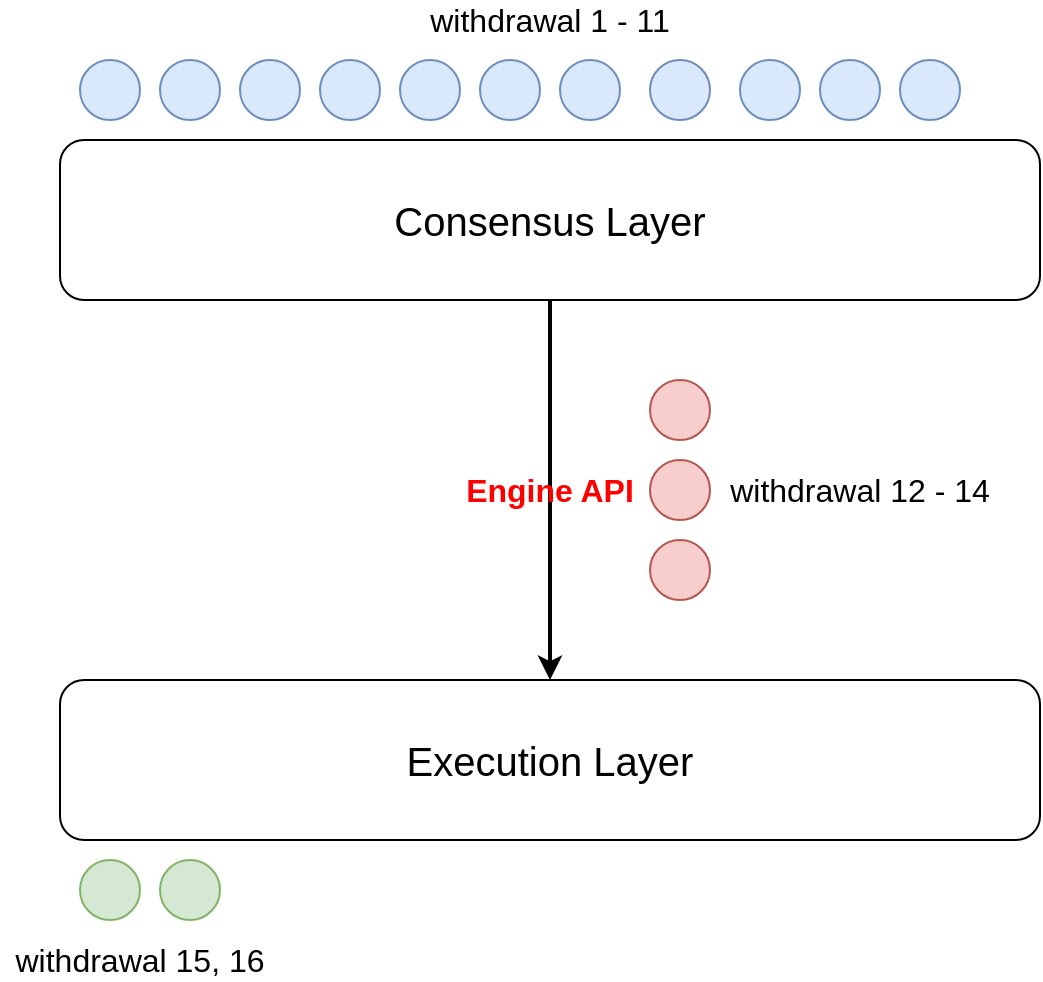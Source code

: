 <mxfile version="21.0.8" type="github">
  <diagram name="Page-1" id="oJwNvunmeKxMqPNMfQIt">
    <mxGraphModel dx="1194" dy="754" grid="1" gridSize="10" guides="1" tooltips="1" connect="1" arrows="1" fold="1" page="1" pageScale="1" pageWidth="850" pageHeight="1100" math="0" shadow="0">
      <root>
        <mxCell id="0" />
        <mxCell id="1" parent="0" />
        <mxCell id="W7DP5QWqIo50xXPmNJvo-1" value="&lt;font style=&quot;font-size: 20px;&quot;&gt;Consensus Layer&lt;/font&gt;" style="rounded=1;whiteSpace=wrap;html=1;" vertex="1" parent="1">
          <mxGeometry x="150" y="200" width="490" height="80" as="geometry" />
        </mxCell>
        <mxCell id="W7DP5QWqIo50xXPmNJvo-2" value="&lt;font style=&quot;font-size: 20px;&quot;&gt;Execution Layer&lt;/font&gt;" style="rounded=1;whiteSpace=wrap;html=1;" vertex="1" parent="1">
          <mxGeometry x="150" y="470" width="490" height="80" as="geometry" />
        </mxCell>
        <mxCell id="W7DP5QWqIo50xXPmNJvo-10" value="" style="endArrow=classic;html=1;rounded=0;strokeWidth=2;exitX=0.5;exitY=1;exitDx=0;exitDy=0;entryX=0.5;entryY=0;entryDx=0;entryDy=0;" edge="1" parent="1" source="W7DP5QWqIo50xXPmNJvo-1" target="W7DP5QWqIo50xXPmNJvo-2">
          <mxGeometry width="50" height="50" relative="1" as="geometry">
            <mxPoint x="620" y="410" as="sourcePoint" />
            <mxPoint x="670" y="360" as="targetPoint" />
          </mxGeometry>
        </mxCell>
        <mxCell id="W7DP5QWqIo50xXPmNJvo-11" value="&lt;font style=&quot;font-size: 16px;&quot;&gt;&lt;b&gt;Engine API&lt;/b&gt;&lt;/font&gt;" style="text;html=1;strokeColor=none;fillColor=none;align=center;verticalAlign=middle;whiteSpace=wrap;rounded=0;fontColor=#FF0000;" vertex="1" parent="1">
          <mxGeometry x="345" y="360" width="100" height="30" as="geometry" />
        </mxCell>
        <mxCell id="W7DP5QWqIo50xXPmNJvo-14" value="" style="ellipse;whiteSpace=wrap;html=1;aspect=fixed;fillColor=#dae8fc;strokeColor=#6c8ebf;" vertex="1" parent="1">
          <mxGeometry x="160" y="160" width="30" height="30" as="geometry" />
        </mxCell>
        <mxCell id="W7DP5QWqIo50xXPmNJvo-16" value="" style="ellipse;whiteSpace=wrap;html=1;aspect=fixed;fillColor=#dae8fc;strokeColor=#6c8ebf;" vertex="1" parent="1">
          <mxGeometry x="200" y="160" width="30" height="30" as="geometry" />
        </mxCell>
        <mxCell id="W7DP5QWqIo50xXPmNJvo-17" value="" style="ellipse;whiteSpace=wrap;html=1;aspect=fixed;fillColor=#dae8fc;strokeColor=#6c8ebf;" vertex="1" parent="1">
          <mxGeometry x="240" y="160" width="30" height="30" as="geometry" />
        </mxCell>
        <mxCell id="W7DP5QWqIo50xXPmNJvo-18" value="" style="ellipse;whiteSpace=wrap;html=1;aspect=fixed;fillColor=#dae8fc;strokeColor=#6c8ebf;" vertex="1" parent="1">
          <mxGeometry x="280" y="160" width="30" height="30" as="geometry" />
        </mxCell>
        <mxCell id="W7DP5QWqIo50xXPmNJvo-19" value="" style="ellipse;whiteSpace=wrap;html=1;aspect=fixed;fillColor=#dae8fc;strokeColor=#6c8ebf;" vertex="1" parent="1">
          <mxGeometry x="320" y="160" width="30" height="30" as="geometry" />
        </mxCell>
        <mxCell id="W7DP5QWqIo50xXPmNJvo-20" value="" style="ellipse;whiteSpace=wrap;html=1;aspect=fixed;fillColor=#dae8fc;strokeColor=#6c8ebf;" vertex="1" parent="1">
          <mxGeometry x="360" y="160" width="30" height="30" as="geometry" />
        </mxCell>
        <mxCell id="W7DP5QWqIo50xXPmNJvo-21" value="" style="ellipse;whiteSpace=wrap;html=1;aspect=fixed;fillColor=#dae8fc;strokeColor=#6c8ebf;" vertex="1" parent="1">
          <mxGeometry x="400" y="160" width="30" height="30" as="geometry" />
        </mxCell>
        <mxCell id="W7DP5QWqIo50xXPmNJvo-22" value="" style="ellipse;whiteSpace=wrap;html=1;aspect=fixed;fillColor=#dae8fc;strokeColor=#6c8ebf;" vertex="1" parent="1">
          <mxGeometry x="445" y="160" width="30" height="30" as="geometry" />
        </mxCell>
        <mxCell id="W7DP5QWqIo50xXPmNJvo-23" value="" style="ellipse;whiteSpace=wrap;html=1;aspect=fixed;fillColor=#f8cecc;strokeColor=#b85450;" vertex="1" parent="1">
          <mxGeometry x="445" y="360" width="30" height="30" as="geometry" />
        </mxCell>
        <mxCell id="W7DP5QWqIo50xXPmNJvo-24" value="" style="ellipse;whiteSpace=wrap;html=1;aspect=fixed;fillColor=#d5e8d4;strokeColor=#82b366;" vertex="1" parent="1">
          <mxGeometry x="160" y="560" width="30" height="30" as="geometry" />
        </mxCell>
        <mxCell id="W7DP5QWqIo50xXPmNJvo-25" value="" style="ellipse;whiteSpace=wrap;html=1;aspect=fixed;fillColor=#d5e8d4;strokeColor=#82b366;" vertex="1" parent="1">
          <mxGeometry x="200" y="560" width="30" height="30" as="geometry" />
        </mxCell>
        <mxCell id="W7DP5QWqIo50xXPmNJvo-26" value="&lt;font style=&quot;font-size: 16px;&quot;&gt;withdrawal 1 - 11&lt;/font&gt;" style="text;html=1;strokeColor=none;fillColor=none;align=center;verticalAlign=middle;whiteSpace=wrap;rounded=0;" vertex="1" parent="1">
          <mxGeometry x="325" y="130" width="140" height="20" as="geometry" />
        </mxCell>
        <mxCell id="W7DP5QWqIo50xXPmNJvo-27" value="" style="ellipse;whiteSpace=wrap;html=1;aspect=fixed;fillColor=#dae8fc;strokeColor=#6c8ebf;" vertex="1" parent="1">
          <mxGeometry x="490" y="160" width="30" height="30" as="geometry" />
        </mxCell>
        <mxCell id="W7DP5QWqIo50xXPmNJvo-28" value="" style="ellipse;whiteSpace=wrap;html=1;aspect=fixed;fillColor=#dae8fc;strokeColor=#6c8ebf;" vertex="1" parent="1">
          <mxGeometry x="530" y="160" width="30" height="30" as="geometry" />
        </mxCell>
        <mxCell id="W7DP5QWqIo50xXPmNJvo-29" value="" style="ellipse;whiteSpace=wrap;html=1;aspect=fixed;fillColor=#dae8fc;strokeColor=#6c8ebf;" vertex="1" parent="1">
          <mxGeometry x="570" y="160" width="30" height="30" as="geometry" />
        </mxCell>
        <mxCell id="W7DP5QWqIo50xXPmNJvo-30" value="&lt;font style=&quot;font-size: 16px;&quot;&gt;withdrawal 12 - 14&lt;/font&gt;" style="text;html=1;strokeColor=none;fillColor=none;align=center;verticalAlign=middle;whiteSpace=wrap;rounded=0;" vertex="1" parent="1">
          <mxGeometry x="480" y="365" width="140" height="20" as="geometry" />
        </mxCell>
        <mxCell id="W7DP5QWqIo50xXPmNJvo-31" value="&lt;font style=&quot;font-size: 16px;&quot;&gt;withdrawal 15, 16&lt;/font&gt;" style="text;html=1;strokeColor=none;fillColor=none;align=center;verticalAlign=middle;whiteSpace=wrap;rounded=0;" vertex="1" parent="1">
          <mxGeometry x="120" y="600" width="140" height="20" as="geometry" />
        </mxCell>
        <mxCell id="W7DP5QWqIo50xXPmNJvo-32" value="" style="ellipse;whiteSpace=wrap;html=1;aspect=fixed;fillColor=#f8cecc;strokeColor=#b85450;" vertex="1" parent="1">
          <mxGeometry x="445" y="400" width="30" height="30" as="geometry" />
        </mxCell>
        <mxCell id="W7DP5QWqIo50xXPmNJvo-33" value="" style="ellipse;whiteSpace=wrap;html=1;aspect=fixed;fillColor=#f8cecc;strokeColor=#b85450;" vertex="1" parent="1">
          <mxGeometry x="445" y="320" width="30" height="30" as="geometry" />
        </mxCell>
      </root>
    </mxGraphModel>
  </diagram>
</mxfile>
